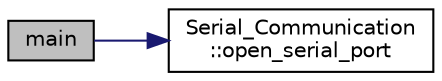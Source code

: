 digraph "main"
{
  edge [fontname="Helvetica",fontsize="10",labelfontname="Helvetica",labelfontsize="10"];
  node [fontname="Helvetica",fontsize="10",shape=record];
  rankdir="LR";
  Node1 [label="main",height=0.2,width=0.4,color="black", fillcolor="grey75", style="filled", fontcolor="black"];
  Node1 -> Node2 [color="midnightblue",fontsize="10",style="solid",fontname="Helvetica"];
  Node2 [label="Serial_Communication\l::open_serial_port",height=0.2,width=0.4,color="black", fillcolor="white", style="filled",URL="$class_serial___communication.html#abb6d80f681d29718d4981c54fb976f22",tooltip="Serial_Communication::open_serial_port(QString portName) Opening the serial port defined in portName ..."];
}
